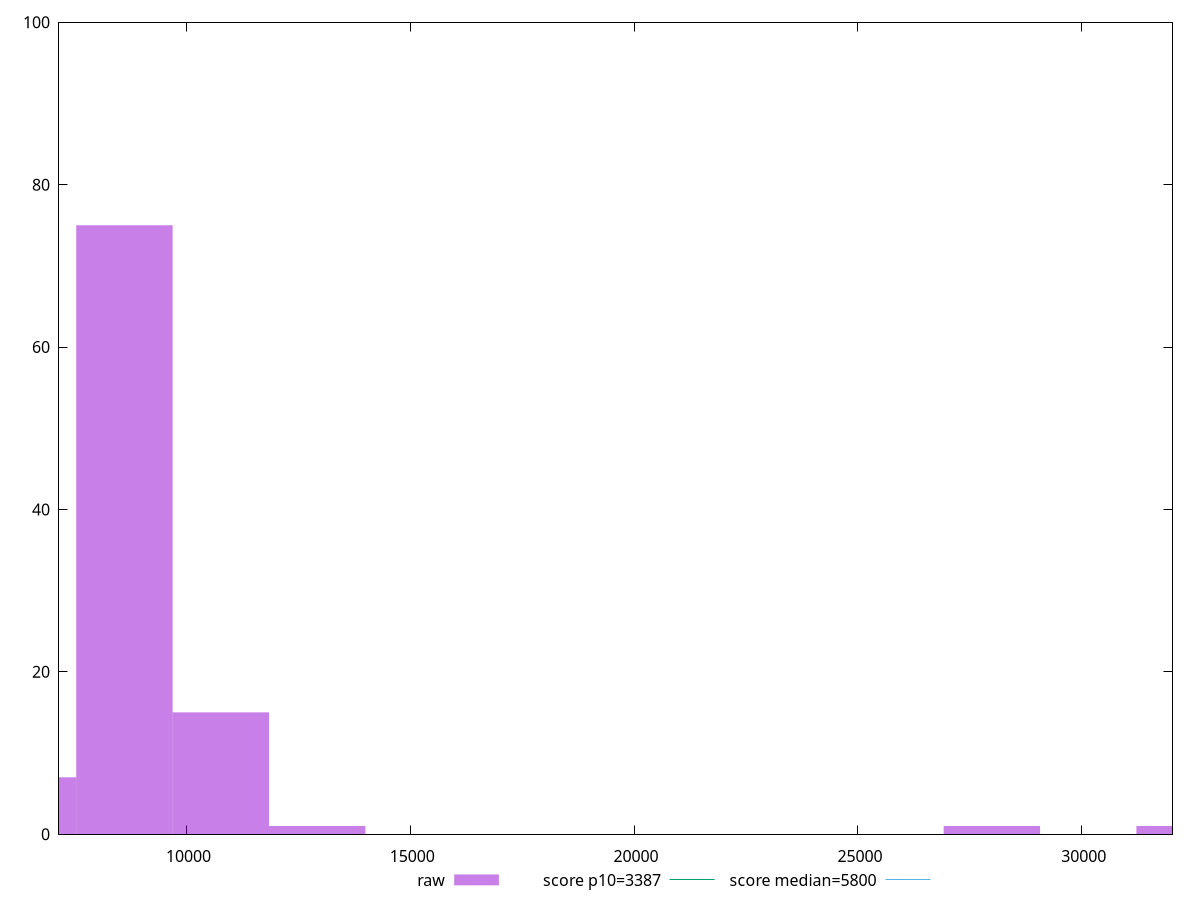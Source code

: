 reset

$raw <<EOF
10766.40171191618 15
6459.841027149709 7
8613.121369532944 75
12919.682054299417 1
32299.20513574854 1
27992.64445098207 1
EOF

set key outside below
set boxwidth 2153.280342383236
set xrange [7151.23988300711:32028.63863001416]
set yrange [0:100]
set trange [0:100]
set style fill transparent solid 0.5 noborder

set parametric
set terminal svg size 640, 490 enhanced background rgb 'white'
set output "reprap/speed-index/samples/pages+cached/raw/histogram.svg"

plot $raw title "raw" with boxes, \
     3387,t title "score p10=3387", \
     5800,t title "score median=5800"

reset
